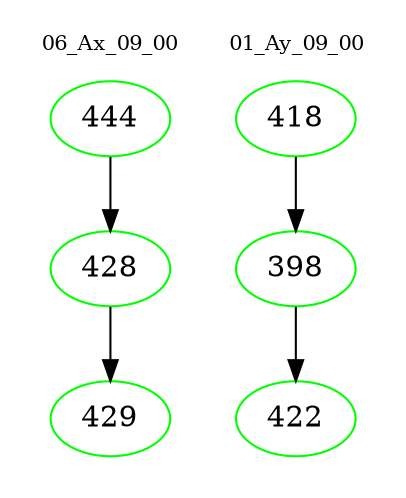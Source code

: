 digraph{
subgraph cluster_0 {
color = white
label = "06_Ax_09_00";
fontsize=10;
T0_444 [label="444", color="green"]
T0_444 -> T0_428 [color="black"]
T0_428 [label="428", color="green"]
T0_428 -> T0_429 [color="black"]
T0_429 [label="429", color="green"]
}
subgraph cluster_1 {
color = white
label = "01_Ay_09_00";
fontsize=10;
T1_418 [label="418", color="green"]
T1_418 -> T1_398 [color="black"]
T1_398 [label="398", color="green"]
T1_398 -> T1_422 [color="black"]
T1_422 [label="422", color="green"]
}
}

